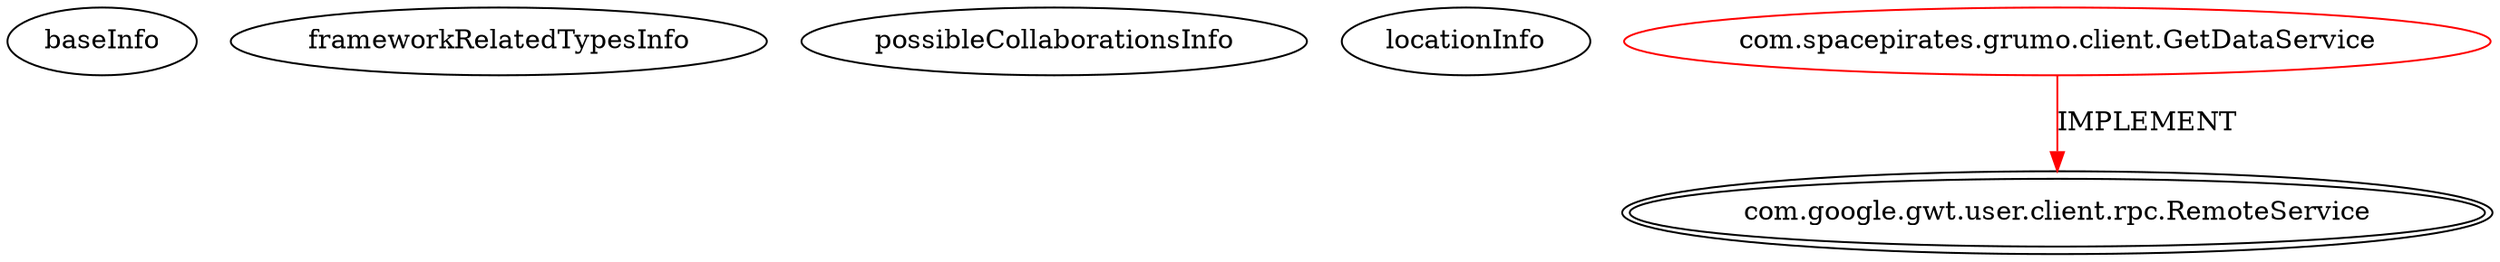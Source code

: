 digraph {
baseInfo[graphId=4287,category="extension_graph",isAnonymous=false,possibleRelation=false]
frameworkRelatedTypesInfo[0="com.google.gwt.user.client.rpc.RemoteService"]
possibleCollaborationsInfo[]
locationInfo[projectName="papog-grumo",filePath="/papog-grumo/grumo-master/src/com/spacepirates/grumo/client/GetDataService.java",contextSignature="GetDataService",graphId="4287"]
0[label="com.spacepirates.grumo.client.GetDataService",vertexType="ROOT_CLIENT_CLASS_DECLARATION",isFrameworkType=false,color=red]
1[label="com.google.gwt.user.client.rpc.RemoteService",vertexType="FRAMEWORK_INTERFACE_TYPE",isFrameworkType=true,peripheries=2]
0->1[label="IMPLEMENT",color=red]
}
